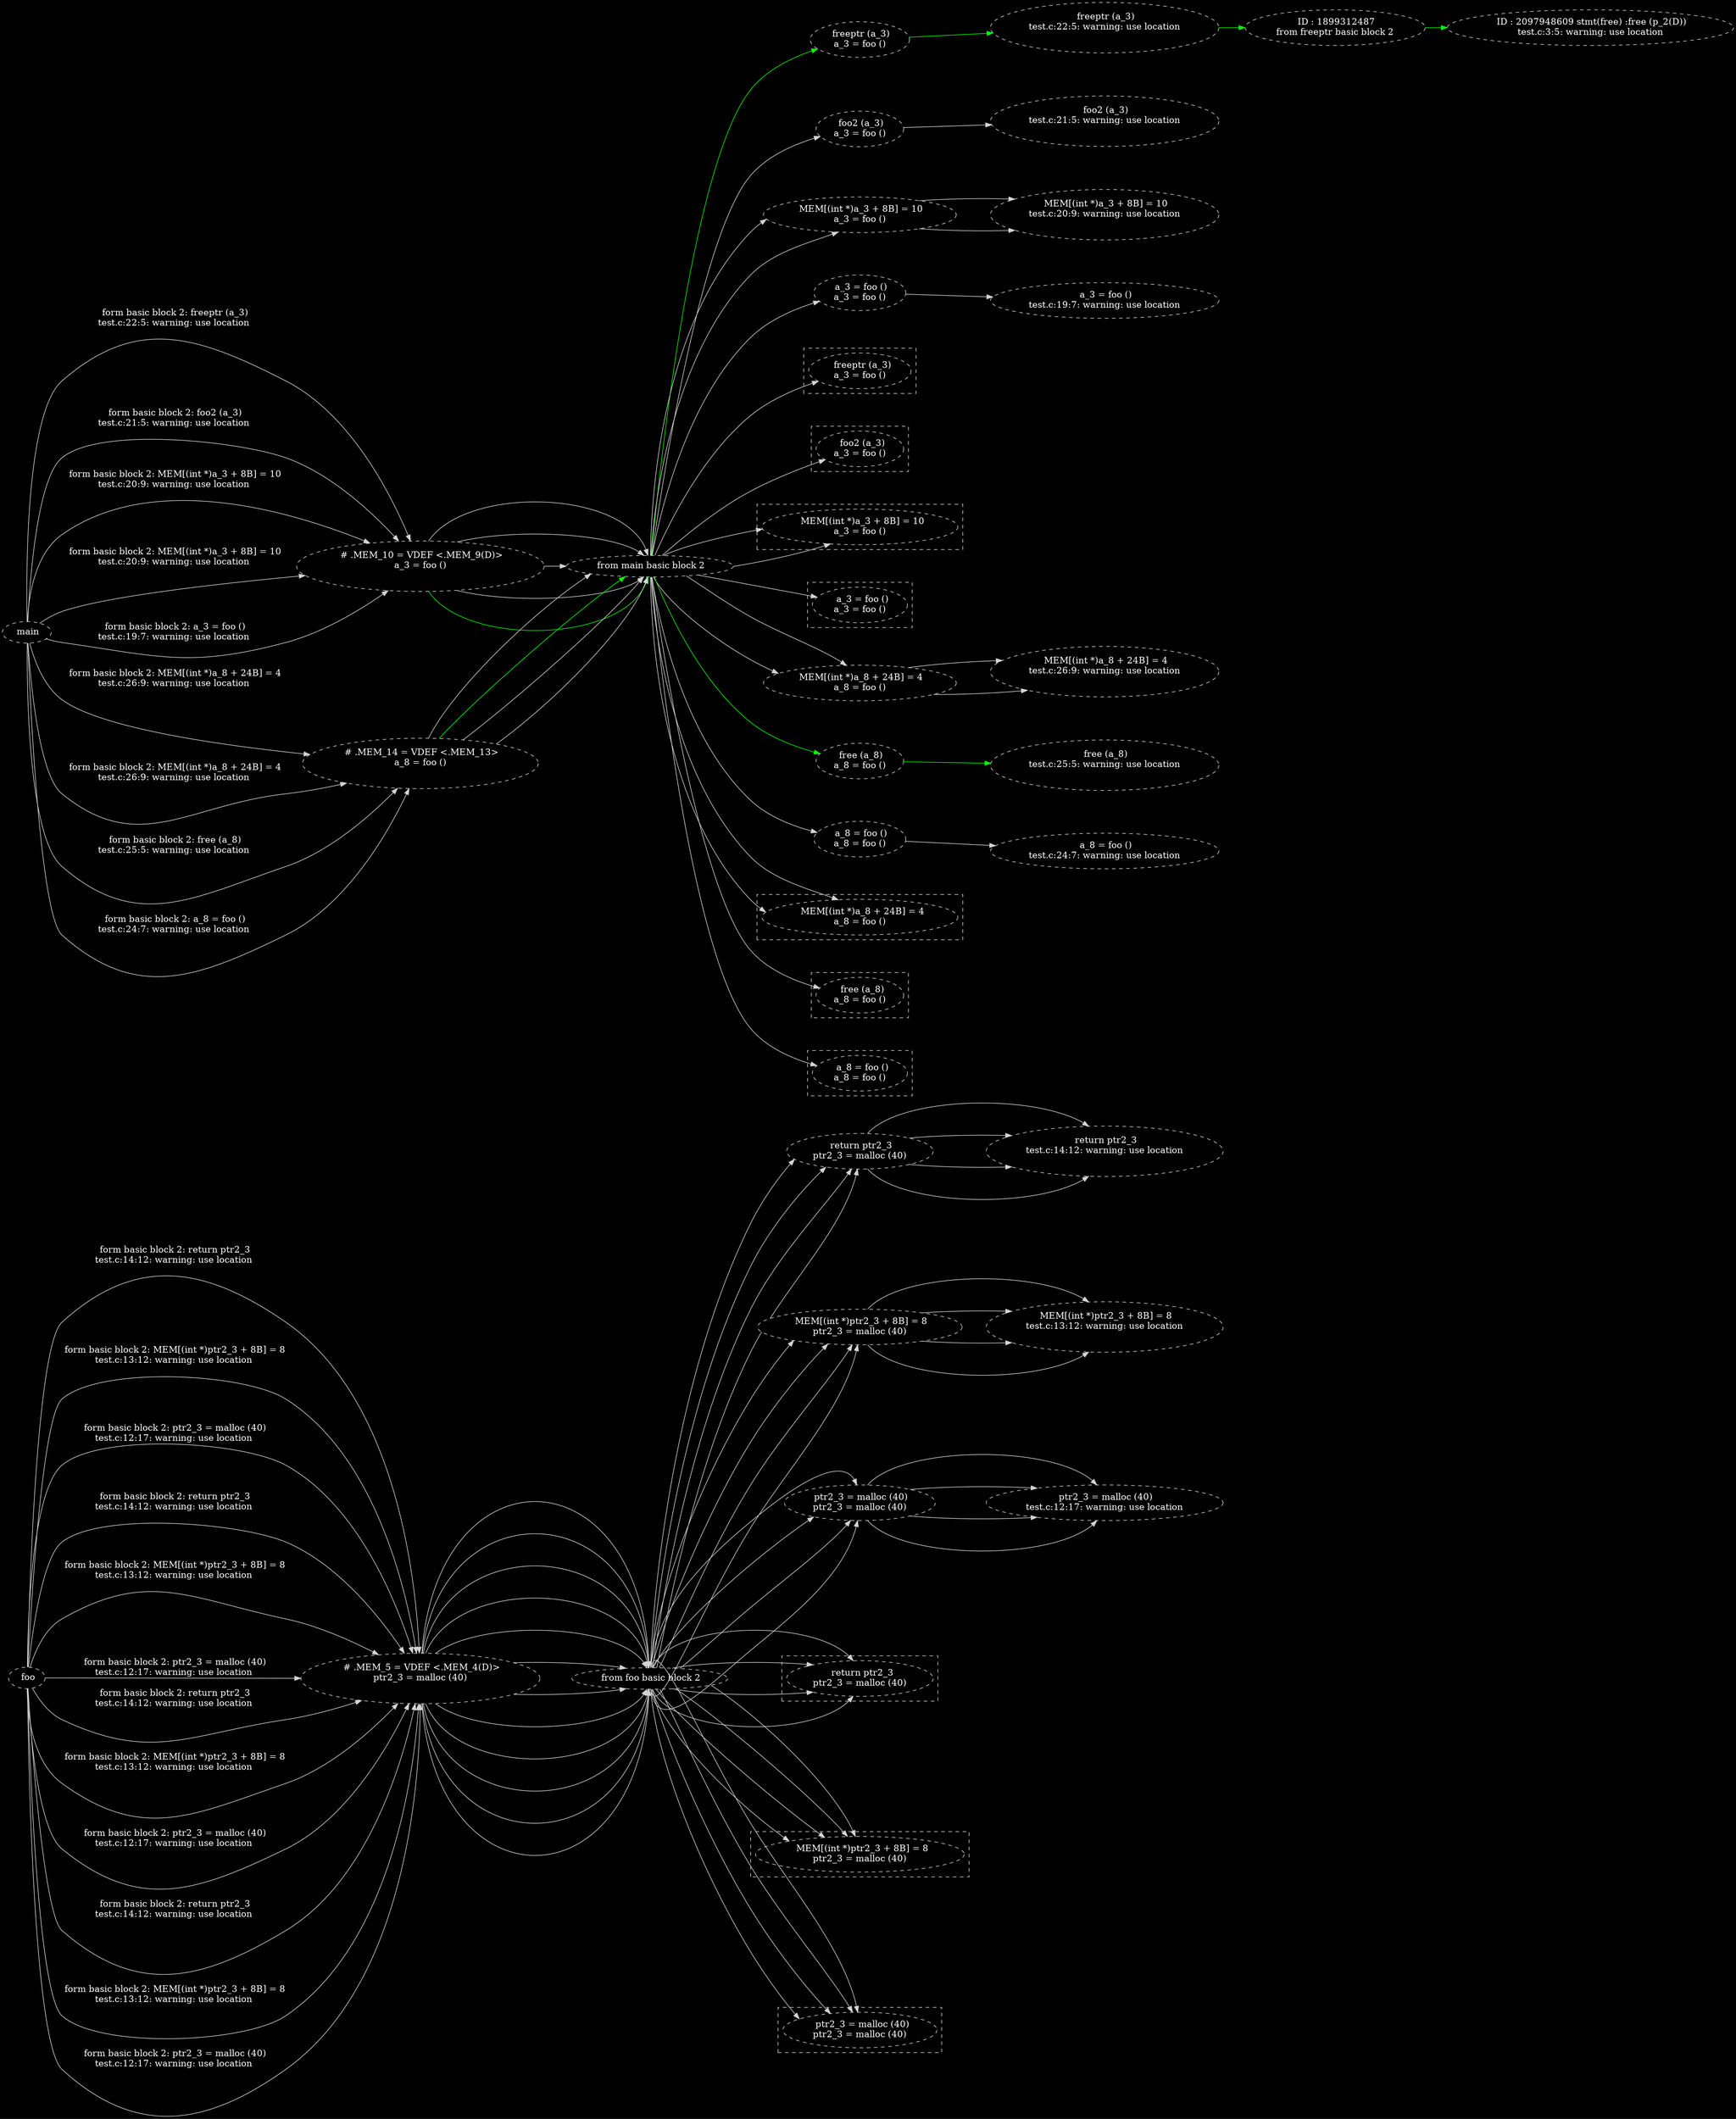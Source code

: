 digraph {   graph [bgcolor=black];node [fillcolor=black color=lightgray     fontsize = 15 fontcolor=white  style="filled,dashed"]; edge [color=lightgray]; constraint=false ;rankdir = LR; rank=same; nodesep=1.0; 


" foo
"->


" # .MEM_5 = VDEF <.MEM_4(D)>
ptr2_3 = malloc (40)

"

[fontsize = 15 fontcolor=white;label=" form basic block 2: return ptr2_3
test.c:14:12: warning: use location

" ]

" # .MEM_5 = VDEF <.MEM_4(D)>
ptr2_3 = malloc (40)

"->

" from foo basic block 2"

->" return ptr2_3
ptr2_3 = malloc (40)
"

->" return ptr2_3
test.c:14:12: warning: use location

"

" foo
"->


" # .MEM_5 = VDEF <.MEM_4(D)>
ptr2_3 = malloc (40)

"

[fontsize = 15 fontcolor=white;label=" form basic block 2: MEM[(int *)ptr2_3 + 8B] = 8
test.c:13:12: warning: use location

" ]

" # .MEM_5 = VDEF <.MEM_4(D)>
ptr2_3 = malloc (40)

"->

" from foo basic block 2"

->" MEM[(int *)ptr2_3 + 8B] = 8
ptr2_3 = malloc (40)
"

->" MEM[(int *)ptr2_3 + 8B] = 8
test.c:13:12: warning: use location

"


" foo
"->


" # .MEM_5 = VDEF <.MEM_4(D)>
ptr2_3 = malloc (40)

"

[fontsize = 15 fontcolor=white;label=" form basic block 2: ptr2_3 = malloc (40)
test.c:12:17: warning: use location
" ]

" # .MEM_5 = VDEF <.MEM_4(D)>
ptr2_3 = malloc (40)

"->

" from foo basic block 2"

->" ptr2_3 = malloc (40)
ptr2_3 = malloc (40)
"

->" ptr2_3 = malloc (40)
test.c:12:17: warning: use location
"


" from foo basic block 2"

->subgraph cluster_1970836309 { color=lightgrey; style ="dashed";"  return ptr2_3
ptr2_3 = malloc (40)
";}

" from foo basic block 2"

->subgraph cluster_656659531 { color=lightgrey; style ="dashed";"  MEM[(int *)ptr2_3 + 8B] = 8
ptr2_3 = malloc (40)
";}

" from foo basic block 2"

->subgraph cluster_443887682 { color=lightgrey; style ="dashed";"  ptr2_3 = malloc (40)
ptr2_3 = malloc (40)
";}








" foo
"->


" # .MEM_5 = VDEF <.MEM_4(D)>
ptr2_3 = malloc (40)

"

[fontsize = 15 fontcolor=white;label=" form basic block 2: return ptr2_3
test.c:14:12: warning: use location

" ]

" # .MEM_5 = VDEF <.MEM_4(D)>
ptr2_3 = malloc (40)

"->

" from foo basic block 2"

->" return ptr2_3
ptr2_3 = malloc (40)
"

->" return ptr2_3
test.c:14:12: warning: use location

"

" foo
"->


" # .MEM_5 = VDEF <.MEM_4(D)>
ptr2_3 = malloc (40)

"

[fontsize = 15 fontcolor=white;label=" form basic block 2: MEM[(int *)ptr2_3 + 8B] = 8
test.c:13:12: warning: use location

" ]

" # .MEM_5 = VDEF <.MEM_4(D)>
ptr2_3 = malloc (40)

"->

" from foo basic block 2"

->" MEM[(int *)ptr2_3 + 8B] = 8
ptr2_3 = malloc (40)
"

->" MEM[(int *)ptr2_3 + 8B] = 8
test.c:13:12: warning: use location

"


" foo
"->


" # .MEM_5 = VDEF <.MEM_4(D)>
ptr2_3 = malloc (40)

"

[fontsize = 15 fontcolor=white;label=" form basic block 2: ptr2_3 = malloc (40)
test.c:12:17: warning: use location
" ]

" # .MEM_5 = VDEF <.MEM_4(D)>
ptr2_3 = malloc (40)

"->

" from foo basic block 2"

->" ptr2_3 = malloc (40)
ptr2_3 = malloc (40)
"

->" ptr2_3 = malloc (40)
test.c:12:17: warning: use location
"


" from foo basic block 2"

->subgraph cluster_1886835180 { color=lightgrey; style ="dashed";"  return ptr2_3
ptr2_3 = malloc (40)
";}

" from foo basic block 2"

->subgraph cluster_2026889790 { color=lightgrey; style ="dashed";"  MEM[(int *)ptr2_3 + 8B] = 8
ptr2_3 = malloc (40)
";}

" from foo basic block 2"

->subgraph cluster_1451749080 { color=lightgrey; style ="dashed";"  ptr2_3 = malloc (40)
ptr2_3 = malloc (40)
";}








" main
"->


" # .MEM_10 = VDEF <.MEM_9(D)>
a_3 = foo ()

"

[fontsize = 15 fontcolor=white;label=" form basic block 2: freeptr (a_3)
test.c:22:5: warning: use location

" ]

" # .MEM_10 = VDEF <.MEM_9(D)>
a_3 = foo ()

"->

" from main basic block 2"

->" freeptr (a_3)
a_3 = foo ()
"

->" freeptr (a_3)
test.c:22:5: warning: use location

"


->" ID : 1899312487
from freeptr basic block 2"->

" ID : 2097948609 stmt(free) :free (p_2(D))
test.c:3:5: warning: use location
"

[color="green" ]

" ID : 2097948609 stmt(free) :free (p_2(D))
test.c:3:5: warning: use location
"


" main
"->


" # .MEM_10 = VDEF <.MEM_9(D)>
a_3 = foo ()

"

[fontsize = 15 fontcolor=white;label=" form basic block 2: foo2 (a_3)
test.c:21:5: warning: use location

" ]

" # .MEM_10 = VDEF <.MEM_9(D)>
a_3 = foo ()

"->

" from main basic block 2"

->" foo2 (a_3)
a_3 = foo ()
"

->" foo2 (a_3)
test.c:21:5: warning: use location

"


" main
"->


" # .MEM_10 = VDEF <.MEM_9(D)>
a_3 = foo ()

"

[fontsize = 15 fontcolor=white;label=" form basic block 2: MEM[(int *)a_3 + 8B] = 10
test.c:20:9: warning: use location

" ]

" # .MEM_10 = VDEF <.MEM_9(D)>
a_3 = foo ()

"->

" from main basic block 2"

->" MEM[(int *)a_3 + 8B] = 10
a_3 = foo ()
"

->" MEM[(int *)a_3 + 8B] = 10
test.c:20:9: warning: use location

"

" main
"->


" # .MEM_10 = VDEF <.MEM_9(D)>
a_3 = foo ()

"

[fontsize = 15 fontcolor=white;label=" form basic block 2: MEM[(int *)a_3 + 8B] = 10
test.c:20:9: warning: use location

" ]

" # .MEM_10 = VDEF <.MEM_9(D)>
a_3 = foo ()

"->

" from main basic block 2"

->" MEM[(int *)a_3 + 8B] = 10
a_3 = foo ()
"

->" MEM[(int *)a_3 + 8B] = 10
test.c:20:9: warning: use location

"


" main
"->


" # .MEM_10 = VDEF <.MEM_9(D)>
a_3 = foo ()

"

[fontsize = 15 fontcolor=white;label=" form basic block 2: a_3 = foo ()
test.c:19:7: warning: use location
" ]

" # .MEM_10 = VDEF <.MEM_9(D)>
a_3 = foo ()

"->

" from main basic block 2"

->" a_3 = foo ()
a_3 = foo ()
"

->" a_3 = foo ()
test.c:19:7: warning: use location
"


" from main basic block 2"

->subgraph cluster_1578931678 { color=lightgrey; style ="dashed";"  freeptr (a_3)
a_3 = foo ()
";}

" from main basic block 2"

->subgraph cluster_1597646961 { color=lightgrey; style ="dashed";"  foo2 (a_3)
a_3 = foo ()
";}

" from main basic block 2"

->subgraph cluster_2087997102 { color=lightgrey; style ="dashed";"  MEM[(int *)a_3 + 8B] = 10
a_3 = foo ()
";}

" from main basic block 2"

->subgraph cluster_1534039552 { color=lightgrey; style ="dashed";"  MEM[(int *)a_3 + 8B] = 10
a_3 = foo ()
";}

" from main basic block 2"

->subgraph cluster_462813273 { color=lightgrey; style ="dashed";"  a_3 = foo ()
a_3 = foo ()
";}








" main
"->


" # .MEM_14 = VDEF <.MEM_13>
a_8 = foo ()

"

[fontsize = 15 fontcolor=white;label=" form basic block 2: MEM[(int *)a_8 + 24B] = 4
test.c:26:9: warning: use location

" ]

" # .MEM_14 = VDEF <.MEM_13>
a_8 = foo ()

"->

" from main basic block 2"

->" MEM[(int *)a_8 + 24B] = 4
a_8 = foo ()
"

->" MEM[(int *)a_8 + 24B] = 4
test.c:26:9: warning: use location

"

" main
"->


" # .MEM_14 = VDEF <.MEM_13>
a_8 = foo ()

"

[fontsize = 15 fontcolor=white;label=" form basic block 2: MEM[(int *)a_8 + 24B] = 4
test.c:26:9: warning: use location

" ]

" # .MEM_14 = VDEF <.MEM_13>
a_8 = foo ()

"->

" from main basic block 2"

->" MEM[(int *)a_8 + 24B] = 4
a_8 = foo ()
"

->" MEM[(int *)a_8 + 24B] = 4
test.c:26:9: warning: use location

"

" main
"->


" # .MEM_14 = VDEF <.MEM_13>
a_8 = foo ()

"

[fontsize = 15 fontcolor=white;label=" form basic block 2: free (a_8)
test.c:25:5: warning: use location

" ]

" # .MEM_14 = VDEF <.MEM_13>
a_8 = foo ()

"->

" from main basic block 2"

->" free (a_8)
a_8 = foo ()
"

->" free (a_8)
test.c:25:5: warning: use location

"

[color="green" ]


" main
"->


" # .MEM_14 = VDEF <.MEM_13>
a_8 = foo ()

"

[fontsize = 15 fontcolor=white;label=" form basic block 2: a_8 = foo ()
test.c:24:7: warning: use location
" ]

" # .MEM_14 = VDEF <.MEM_13>
a_8 = foo ()

"->

" from main basic block 2"

->" a_8 = foo ()
a_8 = foo ()
"

->" a_8 = foo ()
test.c:24:7: warning: use location
"


" from main basic block 2"

->subgraph cluster_2004532425 { color=lightgrey; style ="dashed";"  MEM[(int *)a_8 + 24B] = 4
a_8 = foo ()
";}

" from main basic block 2"

->subgraph cluster_118117197 { color=lightgrey; style ="dashed";"  MEM[(int *)a_8 + 24B] = 4
a_8 = foo ()
";}

" from main basic block 2"

->subgraph cluster_1785574292 { color=lightgrey; style ="dashed";"  free (a_8)
a_8 = foo ()
";}

" from main basic block 2"

->subgraph cluster_1226468050 { color=lightgrey; style ="dashed";"  a_8 = foo ()
a_8 = foo ()
";}








" foo
"->


" # .MEM_5 = VDEF <.MEM_4(D)>
ptr2_3 = malloc (40)

"

[fontsize = 15 fontcolor=white;label=" form basic block 2: return ptr2_3
test.c:14:12: warning: use location

" ]

" # .MEM_5 = VDEF <.MEM_4(D)>
ptr2_3 = malloc (40)

"->

" from foo basic block 2"

->" return ptr2_3
ptr2_3 = malloc (40)
"

->" return ptr2_3
test.c:14:12: warning: use location

"

" foo
"->


" # .MEM_5 = VDEF <.MEM_4(D)>
ptr2_3 = malloc (40)

"

[fontsize = 15 fontcolor=white;label=" form basic block 2: MEM[(int *)ptr2_3 + 8B] = 8
test.c:13:12: warning: use location

" ]

" # .MEM_5 = VDEF <.MEM_4(D)>
ptr2_3 = malloc (40)

"->

" from foo basic block 2"

->" MEM[(int *)ptr2_3 + 8B] = 8
ptr2_3 = malloc (40)
"

->" MEM[(int *)ptr2_3 + 8B] = 8
test.c:13:12: warning: use location

"


" foo
"->


" # .MEM_5 = VDEF <.MEM_4(D)>
ptr2_3 = malloc (40)

"

[fontsize = 15 fontcolor=white;label=" form basic block 2: ptr2_3 = malloc (40)
test.c:12:17: warning: use location
" ]

" # .MEM_5 = VDEF <.MEM_4(D)>
ptr2_3 = malloc (40)

"->

" from foo basic block 2"

->" ptr2_3 = malloc (40)
ptr2_3 = malloc (40)
"

->" ptr2_3 = malloc (40)
test.c:12:17: warning: use location
"


" from foo basic block 2"

->subgraph cluster_548974882 { color=lightgrey; style ="dashed";"  return ptr2_3
ptr2_3 = malloc (40)
";}

" from foo basic block 2"

->subgraph cluster_1082518790 { color=lightgrey; style ="dashed";"  MEM[(int *)ptr2_3 + 8B] = 8
ptr2_3 = malloc (40)
";}

" from foo basic block 2"

->subgraph cluster_949611419 { color=lightgrey; style ="dashed";"  ptr2_3 = malloc (40)
ptr2_3 = malloc (40)
";}








" foo
"->


" # .MEM_5 = VDEF <.MEM_4(D)>
ptr2_3 = malloc (40)

"

[fontsize = 15 fontcolor=white;label=" form basic block 2: return ptr2_3
test.c:14:12: warning: use location

" ]

" # .MEM_5 = VDEF <.MEM_4(D)>
ptr2_3 = malloc (40)

"->

" from foo basic block 2"

->" return ptr2_3
ptr2_3 = malloc (40)
"

->" return ptr2_3
test.c:14:12: warning: use location

"

" foo
"->


" # .MEM_5 = VDEF <.MEM_4(D)>
ptr2_3 = malloc (40)

"

[fontsize = 15 fontcolor=white;label=" form basic block 2: MEM[(int *)ptr2_3 + 8B] = 8
test.c:13:12: warning: use location

" ]

" # .MEM_5 = VDEF <.MEM_4(D)>
ptr2_3 = malloc (40)

"->

" from foo basic block 2"

->" MEM[(int *)ptr2_3 + 8B] = 8
ptr2_3 = malloc (40)
"

->" MEM[(int *)ptr2_3 + 8B] = 8
test.c:13:12: warning: use location

"


" foo
"->


" # .MEM_5 = VDEF <.MEM_4(D)>
ptr2_3 = malloc (40)

"

[fontsize = 15 fontcolor=white;label=" form basic block 2: ptr2_3 = malloc (40)
test.c:12:17: warning: use location
" ]

" # .MEM_5 = VDEF <.MEM_4(D)>
ptr2_3 = malloc (40)

"->

" from foo basic block 2"

->" ptr2_3 = malloc (40)
ptr2_3 = malloc (40)
"

->" ptr2_3 = malloc (40)
test.c:12:17: warning: use location
"


" from foo basic block 2"

->subgraph cluster_2010818202 { color=lightgrey; style ="dashed";"  return ptr2_3
ptr2_3 = malloc (40)
";}

" from foo basic block 2"

->subgraph cluster_1148922909 { color=lightgrey; style ="dashed";"  MEM[(int *)ptr2_3 + 8B] = 8
ptr2_3 = malloc (40)
";}

" from foo basic block 2"

->subgraph cluster_288301772 { color=lightgrey; style ="dashed";"  ptr2_3 = malloc (40)
ptr2_3 = malloc (40)
";} }
